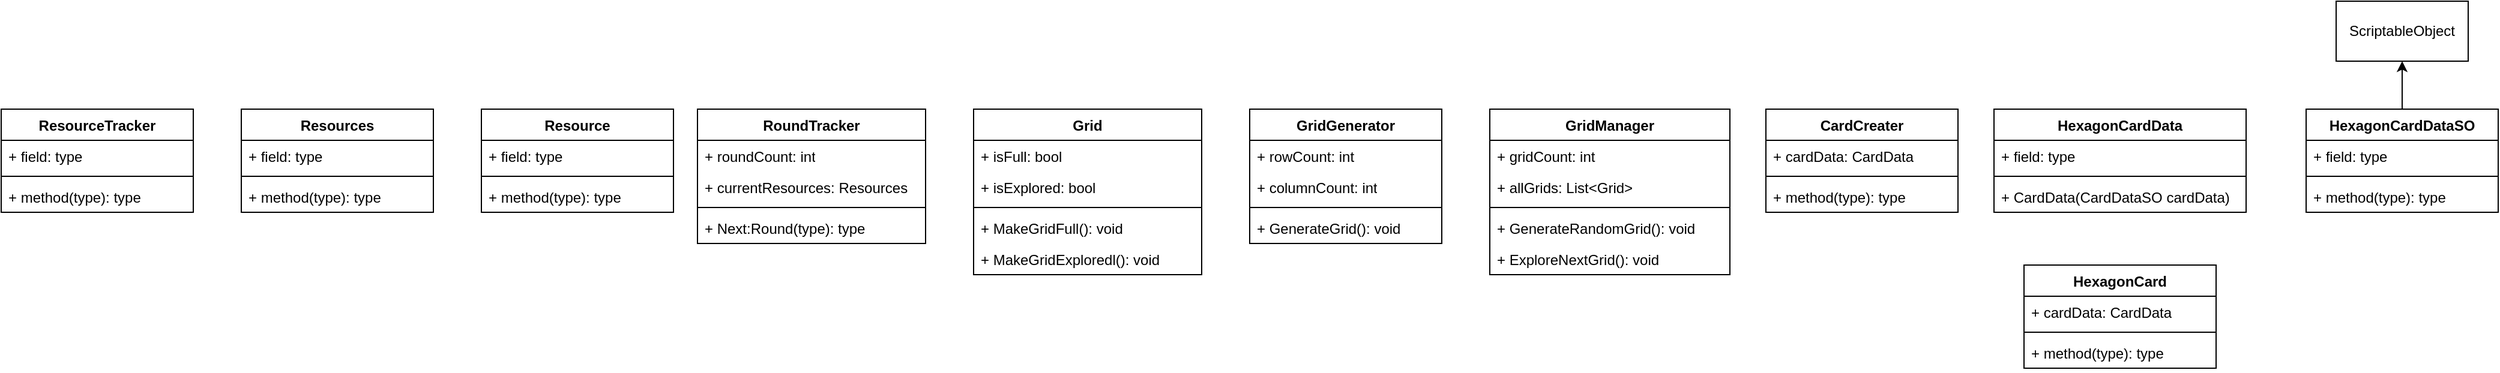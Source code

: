 <mxfile version="21.7.2" type="device">
  <diagram name="Sayfa -1" id="7Gfia22SGKKhUa6N_Pm-">
    <mxGraphModel dx="2970" dy="626" grid="1" gridSize="10" guides="1" tooltips="1" connect="1" arrows="1" fold="1" page="1" pageScale="1" pageWidth="827" pageHeight="1169" math="0" shadow="0">
      <root>
        <mxCell id="0" />
        <mxCell id="1" parent="0" />
        <mxCell id="e0bRsKAhbtaAGmJGugYF-1" value="GridGenerator&lt;br&gt;" style="swimlane;fontStyle=1;align=center;verticalAlign=top;childLayout=stackLayout;horizontal=1;startSize=26;horizontalStack=0;resizeParent=1;resizeParentMax=0;resizeLast=0;collapsible=1;marginBottom=0;whiteSpace=wrap;html=1;" parent="1" vertex="1">
          <mxGeometry x="80" y="100" width="160" height="112" as="geometry" />
        </mxCell>
        <mxCell id="e0bRsKAhbtaAGmJGugYF-2" value="+ rowCount: int" style="text;strokeColor=none;fillColor=none;align=left;verticalAlign=top;spacingLeft=4;spacingRight=4;overflow=hidden;rotatable=0;points=[[0,0.5],[1,0.5]];portConstraint=eastwest;whiteSpace=wrap;html=1;" parent="e0bRsKAhbtaAGmJGugYF-1" vertex="1">
          <mxGeometry y="26" width="160" height="26" as="geometry" />
        </mxCell>
        <mxCell id="e0bRsKAhbtaAGmJGugYF-58" value="+ columnCount: int" style="text;strokeColor=none;fillColor=none;align=left;verticalAlign=top;spacingLeft=4;spacingRight=4;overflow=hidden;rotatable=0;points=[[0,0.5],[1,0.5]];portConstraint=eastwest;whiteSpace=wrap;html=1;" parent="e0bRsKAhbtaAGmJGugYF-1" vertex="1">
          <mxGeometry y="52" width="160" height="26" as="geometry" />
        </mxCell>
        <mxCell id="e0bRsKAhbtaAGmJGugYF-3" value="" style="line;strokeWidth=1;fillColor=none;align=left;verticalAlign=middle;spacingTop=-1;spacingLeft=3;spacingRight=3;rotatable=0;labelPosition=right;points=[];portConstraint=eastwest;strokeColor=inherit;" parent="e0bRsKAhbtaAGmJGugYF-1" vertex="1">
          <mxGeometry y="78" width="160" height="8" as="geometry" />
        </mxCell>
        <mxCell id="e0bRsKAhbtaAGmJGugYF-4" value="+ GenerateGrid(): void" style="text;strokeColor=none;fillColor=none;align=left;verticalAlign=top;spacingLeft=4;spacingRight=4;overflow=hidden;rotatable=0;points=[[0,0.5],[1,0.5]];portConstraint=eastwest;whiteSpace=wrap;html=1;" parent="e0bRsKAhbtaAGmJGugYF-1" vertex="1">
          <mxGeometry y="86" width="160" height="26" as="geometry" />
        </mxCell>
        <mxCell id="e0bRsKAhbtaAGmJGugYF-5" value="GridManager" style="swimlane;fontStyle=1;align=center;verticalAlign=top;childLayout=stackLayout;horizontal=1;startSize=26;horizontalStack=0;resizeParent=1;resizeParentMax=0;resizeLast=0;collapsible=1;marginBottom=0;whiteSpace=wrap;html=1;" parent="1" vertex="1">
          <mxGeometry x="280" y="100" width="200" height="138" as="geometry" />
        </mxCell>
        <mxCell id="e0bRsKAhbtaAGmJGugYF-6" value="+ gridCount: int" style="text;strokeColor=none;fillColor=none;align=left;verticalAlign=top;spacingLeft=4;spacingRight=4;overflow=hidden;rotatable=0;points=[[0,0.5],[1,0.5]];portConstraint=eastwest;whiteSpace=wrap;html=1;" parent="e0bRsKAhbtaAGmJGugYF-5" vertex="1">
          <mxGeometry y="26" width="200" height="26" as="geometry" />
        </mxCell>
        <mxCell id="e0bRsKAhbtaAGmJGugYF-47" value="+ allGrids: List&amp;lt;Grid&amp;gt;" style="text;strokeColor=none;fillColor=none;align=left;verticalAlign=top;spacingLeft=4;spacingRight=4;overflow=hidden;rotatable=0;points=[[0,0.5],[1,0.5]];portConstraint=eastwest;whiteSpace=wrap;html=1;" parent="e0bRsKAhbtaAGmJGugYF-5" vertex="1">
          <mxGeometry y="52" width="200" height="26" as="geometry" />
        </mxCell>
        <mxCell id="e0bRsKAhbtaAGmJGugYF-7" value="" style="line;strokeWidth=1;fillColor=none;align=left;verticalAlign=middle;spacingTop=-1;spacingLeft=3;spacingRight=3;rotatable=0;labelPosition=right;points=[];portConstraint=eastwest;strokeColor=inherit;" parent="e0bRsKAhbtaAGmJGugYF-5" vertex="1">
          <mxGeometry y="78" width="200" height="8" as="geometry" />
        </mxCell>
        <mxCell id="e0bRsKAhbtaAGmJGugYF-45" value="+ GenerateRandomGrid(): void" style="text;strokeColor=none;fillColor=none;align=left;verticalAlign=top;spacingLeft=4;spacingRight=4;overflow=hidden;rotatable=0;points=[[0,0.5],[1,0.5]];portConstraint=eastwest;whiteSpace=wrap;html=1;" parent="e0bRsKAhbtaAGmJGugYF-5" vertex="1">
          <mxGeometry y="86" width="200" height="26" as="geometry" />
        </mxCell>
        <mxCell id="e0bRsKAhbtaAGmJGugYF-8" value="+ ExploreNextGrid(): void" style="text;strokeColor=none;fillColor=none;align=left;verticalAlign=top;spacingLeft=4;spacingRight=4;overflow=hidden;rotatable=0;points=[[0,0.5],[1,0.5]];portConstraint=eastwest;whiteSpace=wrap;html=1;" parent="e0bRsKAhbtaAGmJGugYF-5" vertex="1">
          <mxGeometry y="112" width="200" height="26" as="geometry" />
        </mxCell>
        <mxCell id="e0bRsKAhbtaAGmJGugYF-9" value="HexagonCard" style="swimlane;fontStyle=1;align=center;verticalAlign=top;childLayout=stackLayout;horizontal=1;startSize=26;horizontalStack=0;resizeParent=1;resizeParentMax=0;resizeLast=0;collapsible=1;marginBottom=0;whiteSpace=wrap;html=1;" parent="1" vertex="1">
          <mxGeometry x="725" y="230" width="160" height="86" as="geometry" />
        </mxCell>
        <mxCell id="e0bRsKAhbtaAGmJGugYF-10" value="+ cardData: CardData" style="text;strokeColor=none;fillColor=none;align=left;verticalAlign=top;spacingLeft=4;spacingRight=4;overflow=hidden;rotatable=0;points=[[0,0.5],[1,0.5]];portConstraint=eastwest;whiteSpace=wrap;html=1;" parent="e0bRsKAhbtaAGmJGugYF-9" vertex="1">
          <mxGeometry y="26" width="160" height="26" as="geometry" />
        </mxCell>
        <mxCell id="e0bRsKAhbtaAGmJGugYF-11" value="" style="line;strokeWidth=1;fillColor=none;align=left;verticalAlign=middle;spacingTop=-1;spacingLeft=3;spacingRight=3;rotatable=0;labelPosition=right;points=[];portConstraint=eastwest;strokeColor=inherit;" parent="e0bRsKAhbtaAGmJGugYF-9" vertex="1">
          <mxGeometry y="52" width="160" height="8" as="geometry" />
        </mxCell>
        <mxCell id="e0bRsKAhbtaAGmJGugYF-12" value="+ method(type): type" style="text;strokeColor=none;fillColor=none;align=left;verticalAlign=top;spacingLeft=4;spacingRight=4;overflow=hidden;rotatable=0;points=[[0,0.5],[1,0.5]];portConstraint=eastwest;whiteSpace=wrap;html=1;" parent="e0bRsKAhbtaAGmJGugYF-9" vertex="1">
          <mxGeometry y="60" width="160" height="26" as="geometry" />
        </mxCell>
        <mxCell id="e0bRsKAhbtaAGmJGugYF-18" style="edgeStyle=orthogonalEdgeStyle;rounded=0;orthogonalLoop=1;jettySize=auto;html=1;" parent="1" source="e0bRsKAhbtaAGmJGugYF-13" target="e0bRsKAhbtaAGmJGugYF-17" edge="1">
          <mxGeometry relative="1" as="geometry" />
        </mxCell>
        <mxCell id="e0bRsKAhbtaAGmJGugYF-13" value="HexagonCardDataSO" style="swimlane;fontStyle=1;align=center;verticalAlign=top;childLayout=stackLayout;horizontal=1;startSize=26;horizontalStack=0;resizeParent=1;resizeParentMax=0;resizeLast=0;collapsible=1;marginBottom=0;whiteSpace=wrap;html=1;" parent="1" vertex="1">
          <mxGeometry x="960" y="100" width="160" height="86" as="geometry" />
        </mxCell>
        <mxCell id="e0bRsKAhbtaAGmJGugYF-14" value="+ field: type" style="text;strokeColor=none;fillColor=none;align=left;verticalAlign=top;spacingLeft=4;spacingRight=4;overflow=hidden;rotatable=0;points=[[0,0.5],[1,0.5]];portConstraint=eastwest;whiteSpace=wrap;html=1;" parent="e0bRsKAhbtaAGmJGugYF-13" vertex="1">
          <mxGeometry y="26" width="160" height="26" as="geometry" />
        </mxCell>
        <mxCell id="e0bRsKAhbtaAGmJGugYF-15" value="" style="line;strokeWidth=1;fillColor=none;align=left;verticalAlign=middle;spacingTop=-1;spacingLeft=3;spacingRight=3;rotatable=0;labelPosition=right;points=[];portConstraint=eastwest;strokeColor=inherit;" parent="e0bRsKAhbtaAGmJGugYF-13" vertex="1">
          <mxGeometry y="52" width="160" height="8" as="geometry" />
        </mxCell>
        <mxCell id="e0bRsKAhbtaAGmJGugYF-16" value="+ method(type): type" style="text;strokeColor=none;fillColor=none;align=left;verticalAlign=top;spacingLeft=4;spacingRight=4;overflow=hidden;rotatable=0;points=[[0,0.5],[1,0.5]];portConstraint=eastwest;whiteSpace=wrap;html=1;" parent="e0bRsKAhbtaAGmJGugYF-13" vertex="1">
          <mxGeometry y="60" width="160" height="26" as="geometry" />
        </mxCell>
        <mxCell id="e0bRsKAhbtaAGmJGugYF-17" value="ScriptableObject" style="html=1;whiteSpace=wrap;" parent="1" vertex="1">
          <mxGeometry x="985" y="10" width="110" height="50" as="geometry" />
        </mxCell>
        <mxCell id="e0bRsKAhbtaAGmJGugYF-23" value="HexagonCardData" style="swimlane;fontStyle=1;align=center;verticalAlign=top;childLayout=stackLayout;horizontal=1;startSize=26;horizontalStack=0;resizeParent=1;resizeParentMax=0;resizeLast=0;collapsible=1;marginBottom=0;whiteSpace=wrap;html=1;" parent="1" vertex="1">
          <mxGeometry x="700" y="100" width="210" height="86" as="geometry" />
        </mxCell>
        <mxCell id="e0bRsKAhbtaAGmJGugYF-24" value="+ field: type" style="text;strokeColor=none;fillColor=none;align=left;verticalAlign=top;spacingLeft=4;spacingRight=4;overflow=hidden;rotatable=0;points=[[0,0.5],[1,0.5]];portConstraint=eastwest;whiteSpace=wrap;html=1;" parent="e0bRsKAhbtaAGmJGugYF-23" vertex="1">
          <mxGeometry y="26" width="210" height="26" as="geometry" />
        </mxCell>
        <mxCell id="e0bRsKAhbtaAGmJGugYF-25" value="" style="line;strokeWidth=1;fillColor=none;align=left;verticalAlign=middle;spacingTop=-1;spacingLeft=3;spacingRight=3;rotatable=0;labelPosition=right;points=[];portConstraint=eastwest;strokeColor=inherit;" parent="e0bRsKAhbtaAGmJGugYF-23" vertex="1">
          <mxGeometry y="52" width="210" height="8" as="geometry" />
        </mxCell>
        <mxCell id="e0bRsKAhbtaAGmJGugYF-26" value="+ CardData(CardDataSO cardData)" style="text;strokeColor=none;fillColor=none;align=left;verticalAlign=top;spacingLeft=4;spacingRight=4;overflow=hidden;rotatable=0;points=[[0,0.5],[1,0.5]];portConstraint=eastwest;whiteSpace=wrap;html=1;" parent="e0bRsKAhbtaAGmJGugYF-23" vertex="1">
          <mxGeometry y="60" width="210" height="26" as="geometry" />
        </mxCell>
        <mxCell id="e0bRsKAhbtaAGmJGugYF-27" value="Grid" style="swimlane;fontStyle=1;align=center;verticalAlign=top;childLayout=stackLayout;horizontal=1;startSize=26;horizontalStack=0;resizeParent=1;resizeParentMax=0;resizeLast=0;collapsible=1;marginBottom=0;whiteSpace=wrap;html=1;" parent="1" vertex="1">
          <mxGeometry x="-150" y="100" width="190" height="138" as="geometry" />
        </mxCell>
        <mxCell id="e0bRsKAhbtaAGmJGugYF-28" value="+ isFull: bool" style="text;strokeColor=none;fillColor=none;align=left;verticalAlign=top;spacingLeft=4;spacingRight=4;overflow=hidden;rotatable=0;points=[[0,0.5],[1,0.5]];portConstraint=eastwest;whiteSpace=wrap;html=1;" parent="e0bRsKAhbtaAGmJGugYF-27" vertex="1">
          <mxGeometry y="26" width="190" height="26" as="geometry" />
        </mxCell>
        <mxCell id="e0bRsKAhbtaAGmJGugYF-46" value="+ isExplored: bool" style="text;strokeColor=none;fillColor=none;align=left;verticalAlign=top;spacingLeft=4;spacingRight=4;overflow=hidden;rotatable=0;points=[[0,0.5],[1,0.5]];portConstraint=eastwest;whiteSpace=wrap;html=1;" parent="e0bRsKAhbtaAGmJGugYF-27" vertex="1">
          <mxGeometry y="52" width="190" height="26" as="geometry" />
        </mxCell>
        <mxCell id="e0bRsKAhbtaAGmJGugYF-29" value="" style="line;strokeWidth=1;fillColor=none;align=left;verticalAlign=middle;spacingTop=-1;spacingLeft=3;spacingRight=3;rotatable=0;labelPosition=right;points=[];portConstraint=eastwest;strokeColor=inherit;" parent="e0bRsKAhbtaAGmJGugYF-27" vertex="1">
          <mxGeometry y="78" width="190" height="8" as="geometry" />
        </mxCell>
        <mxCell id="e0bRsKAhbtaAGmJGugYF-30" value="+ MakeGridFull(): void" style="text;strokeColor=none;fillColor=none;align=left;verticalAlign=top;spacingLeft=4;spacingRight=4;overflow=hidden;rotatable=0;points=[[0,0.5],[1,0.5]];portConstraint=eastwest;whiteSpace=wrap;html=1;" parent="e0bRsKAhbtaAGmJGugYF-27" vertex="1">
          <mxGeometry y="86" width="190" height="26" as="geometry" />
        </mxCell>
        <mxCell id="e0bRsKAhbtaAGmJGugYF-48" value="+ MakeGridExploredl(): void" style="text;strokeColor=none;fillColor=none;align=left;verticalAlign=top;spacingLeft=4;spacingRight=4;overflow=hidden;rotatable=0;points=[[0,0.5],[1,0.5]];portConstraint=eastwest;whiteSpace=wrap;html=1;" parent="e0bRsKAhbtaAGmJGugYF-27" vertex="1">
          <mxGeometry y="112" width="190" height="26" as="geometry" />
        </mxCell>
        <mxCell id="e0bRsKAhbtaAGmJGugYF-31" value="RoundTracker" style="swimlane;fontStyle=1;align=center;verticalAlign=top;childLayout=stackLayout;horizontal=1;startSize=26;horizontalStack=0;resizeParent=1;resizeParentMax=0;resizeLast=0;collapsible=1;marginBottom=0;whiteSpace=wrap;html=1;" parent="1" vertex="1">
          <mxGeometry x="-380" y="100" width="190" height="112" as="geometry" />
        </mxCell>
        <mxCell id="e0bRsKAhbtaAGmJGugYF-32" value="+ roundCount: int" style="text;strokeColor=none;fillColor=none;align=left;verticalAlign=top;spacingLeft=4;spacingRight=4;overflow=hidden;rotatable=0;points=[[0,0.5],[1,0.5]];portConstraint=eastwest;whiteSpace=wrap;html=1;" parent="e0bRsKAhbtaAGmJGugYF-31" vertex="1">
          <mxGeometry y="26" width="190" height="26" as="geometry" />
        </mxCell>
        <mxCell id="e0bRsKAhbtaAGmJGugYF-57" value="+ currentResources: Resources" style="text;strokeColor=none;fillColor=none;align=left;verticalAlign=top;spacingLeft=4;spacingRight=4;overflow=hidden;rotatable=0;points=[[0,0.5],[1,0.5]];portConstraint=eastwest;whiteSpace=wrap;html=1;" parent="e0bRsKAhbtaAGmJGugYF-31" vertex="1">
          <mxGeometry y="52" width="190" height="26" as="geometry" />
        </mxCell>
        <mxCell id="e0bRsKAhbtaAGmJGugYF-33" value="" style="line;strokeWidth=1;fillColor=none;align=left;verticalAlign=middle;spacingTop=-1;spacingLeft=3;spacingRight=3;rotatable=0;labelPosition=right;points=[];portConstraint=eastwest;strokeColor=inherit;" parent="e0bRsKAhbtaAGmJGugYF-31" vertex="1">
          <mxGeometry y="78" width="190" height="8" as="geometry" />
        </mxCell>
        <mxCell id="e0bRsKAhbtaAGmJGugYF-34" value="+ Next:Round(type): type" style="text;strokeColor=none;fillColor=none;align=left;verticalAlign=top;spacingLeft=4;spacingRight=4;overflow=hidden;rotatable=0;points=[[0,0.5],[1,0.5]];portConstraint=eastwest;whiteSpace=wrap;html=1;" parent="e0bRsKAhbtaAGmJGugYF-31" vertex="1">
          <mxGeometry y="86" width="190" height="26" as="geometry" />
        </mxCell>
        <mxCell id="e0bRsKAhbtaAGmJGugYF-37" value="Resource" style="swimlane;fontStyle=1;align=center;verticalAlign=top;childLayout=stackLayout;horizontal=1;startSize=26;horizontalStack=0;resizeParent=1;resizeParentMax=0;resizeLast=0;collapsible=1;marginBottom=0;whiteSpace=wrap;html=1;" parent="1" vertex="1">
          <mxGeometry x="-560" y="100" width="160" height="86" as="geometry" />
        </mxCell>
        <mxCell id="e0bRsKAhbtaAGmJGugYF-38" value="+ field: type" style="text;strokeColor=none;fillColor=none;align=left;verticalAlign=top;spacingLeft=4;spacingRight=4;overflow=hidden;rotatable=0;points=[[0,0.5],[1,0.5]];portConstraint=eastwest;whiteSpace=wrap;html=1;" parent="e0bRsKAhbtaAGmJGugYF-37" vertex="1">
          <mxGeometry y="26" width="160" height="26" as="geometry" />
        </mxCell>
        <mxCell id="e0bRsKAhbtaAGmJGugYF-39" value="" style="line;strokeWidth=1;fillColor=none;align=left;verticalAlign=middle;spacingTop=-1;spacingLeft=3;spacingRight=3;rotatable=0;labelPosition=right;points=[];portConstraint=eastwest;strokeColor=inherit;" parent="e0bRsKAhbtaAGmJGugYF-37" vertex="1">
          <mxGeometry y="52" width="160" height="8" as="geometry" />
        </mxCell>
        <mxCell id="e0bRsKAhbtaAGmJGugYF-40" value="+ method(type): type" style="text;strokeColor=none;fillColor=none;align=left;verticalAlign=top;spacingLeft=4;spacingRight=4;overflow=hidden;rotatable=0;points=[[0,0.5],[1,0.5]];portConstraint=eastwest;whiteSpace=wrap;html=1;" parent="e0bRsKAhbtaAGmJGugYF-37" vertex="1">
          <mxGeometry y="60" width="160" height="26" as="geometry" />
        </mxCell>
        <mxCell id="e0bRsKAhbtaAGmJGugYF-49" value="ResourceTracker" style="swimlane;fontStyle=1;align=center;verticalAlign=top;childLayout=stackLayout;horizontal=1;startSize=26;horizontalStack=0;resizeParent=1;resizeParentMax=0;resizeLast=0;collapsible=1;marginBottom=0;whiteSpace=wrap;html=1;" parent="1" vertex="1">
          <mxGeometry x="-960" y="100" width="160" height="86" as="geometry" />
        </mxCell>
        <mxCell id="e0bRsKAhbtaAGmJGugYF-50" value="+ field: type" style="text;strokeColor=none;fillColor=none;align=left;verticalAlign=top;spacingLeft=4;spacingRight=4;overflow=hidden;rotatable=0;points=[[0,0.5],[1,0.5]];portConstraint=eastwest;whiteSpace=wrap;html=1;" parent="e0bRsKAhbtaAGmJGugYF-49" vertex="1">
          <mxGeometry y="26" width="160" height="26" as="geometry" />
        </mxCell>
        <mxCell id="e0bRsKAhbtaAGmJGugYF-51" value="" style="line;strokeWidth=1;fillColor=none;align=left;verticalAlign=middle;spacingTop=-1;spacingLeft=3;spacingRight=3;rotatable=0;labelPosition=right;points=[];portConstraint=eastwest;strokeColor=inherit;" parent="e0bRsKAhbtaAGmJGugYF-49" vertex="1">
          <mxGeometry y="52" width="160" height="8" as="geometry" />
        </mxCell>
        <mxCell id="e0bRsKAhbtaAGmJGugYF-52" value="+ method(type): type" style="text;strokeColor=none;fillColor=none;align=left;verticalAlign=top;spacingLeft=4;spacingRight=4;overflow=hidden;rotatable=0;points=[[0,0.5],[1,0.5]];portConstraint=eastwest;whiteSpace=wrap;html=1;" parent="e0bRsKAhbtaAGmJGugYF-49" vertex="1">
          <mxGeometry y="60" width="160" height="26" as="geometry" />
        </mxCell>
        <mxCell id="e0bRsKAhbtaAGmJGugYF-53" value="Resources" style="swimlane;fontStyle=1;align=center;verticalAlign=top;childLayout=stackLayout;horizontal=1;startSize=26;horizontalStack=0;resizeParent=1;resizeParentMax=0;resizeLast=0;collapsible=1;marginBottom=0;whiteSpace=wrap;html=1;" parent="1" vertex="1">
          <mxGeometry x="-760" y="100" width="160" height="86" as="geometry" />
        </mxCell>
        <mxCell id="e0bRsKAhbtaAGmJGugYF-54" value="+ field: type" style="text;strokeColor=none;fillColor=none;align=left;verticalAlign=top;spacingLeft=4;spacingRight=4;overflow=hidden;rotatable=0;points=[[0,0.5],[1,0.5]];portConstraint=eastwest;whiteSpace=wrap;html=1;" parent="e0bRsKAhbtaAGmJGugYF-53" vertex="1">
          <mxGeometry y="26" width="160" height="26" as="geometry" />
        </mxCell>
        <mxCell id="e0bRsKAhbtaAGmJGugYF-55" value="" style="line;strokeWidth=1;fillColor=none;align=left;verticalAlign=middle;spacingTop=-1;spacingLeft=3;spacingRight=3;rotatable=0;labelPosition=right;points=[];portConstraint=eastwest;strokeColor=inherit;" parent="e0bRsKAhbtaAGmJGugYF-53" vertex="1">
          <mxGeometry y="52" width="160" height="8" as="geometry" />
        </mxCell>
        <mxCell id="e0bRsKAhbtaAGmJGugYF-56" value="+ method(type): type" style="text;strokeColor=none;fillColor=none;align=left;verticalAlign=top;spacingLeft=4;spacingRight=4;overflow=hidden;rotatable=0;points=[[0,0.5],[1,0.5]];portConstraint=eastwest;whiteSpace=wrap;html=1;" parent="e0bRsKAhbtaAGmJGugYF-53" vertex="1">
          <mxGeometry y="60" width="160" height="26" as="geometry" />
        </mxCell>
        <mxCell id="-A-2YWomJbHdUH_TCQdO-1" value="CardCreater" style="swimlane;fontStyle=1;align=center;verticalAlign=top;childLayout=stackLayout;horizontal=1;startSize=26;horizontalStack=0;resizeParent=1;resizeParentMax=0;resizeLast=0;collapsible=1;marginBottom=0;whiteSpace=wrap;html=1;" vertex="1" parent="1">
          <mxGeometry x="510" y="100" width="160" height="86" as="geometry" />
        </mxCell>
        <mxCell id="-A-2YWomJbHdUH_TCQdO-2" value="+ cardData: CardData" style="text;strokeColor=none;fillColor=none;align=left;verticalAlign=top;spacingLeft=4;spacingRight=4;overflow=hidden;rotatable=0;points=[[0,0.5],[1,0.5]];portConstraint=eastwest;whiteSpace=wrap;html=1;" vertex="1" parent="-A-2YWomJbHdUH_TCQdO-1">
          <mxGeometry y="26" width="160" height="26" as="geometry" />
        </mxCell>
        <mxCell id="-A-2YWomJbHdUH_TCQdO-3" value="" style="line;strokeWidth=1;fillColor=none;align=left;verticalAlign=middle;spacingTop=-1;spacingLeft=3;spacingRight=3;rotatable=0;labelPosition=right;points=[];portConstraint=eastwest;strokeColor=inherit;" vertex="1" parent="-A-2YWomJbHdUH_TCQdO-1">
          <mxGeometry y="52" width="160" height="8" as="geometry" />
        </mxCell>
        <mxCell id="-A-2YWomJbHdUH_TCQdO-4" value="+ method(type): type" style="text;strokeColor=none;fillColor=none;align=left;verticalAlign=top;spacingLeft=4;spacingRight=4;overflow=hidden;rotatable=0;points=[[0,0.5],[1,0.5]];portConstraint=eastwest;whiteSpace=wrap;html=1;" vertex="1" parent="-A-2YWomJbHdUH_TCQdO-1">
          <mxGeometry y="60" width="160" height="26" as="geometry" />
        </mxCell>
      </root>
    </mxGraphModel>
  </diagram>
</mxfile>
